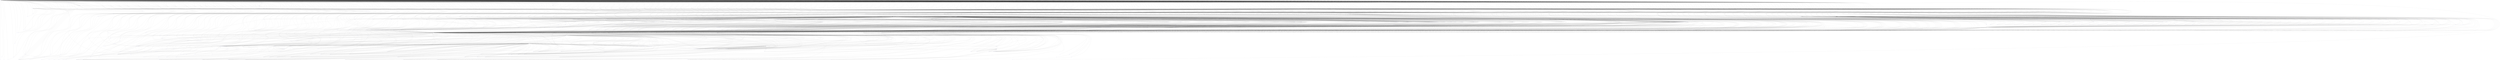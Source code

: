 graph IRS1040EZ {
    outputorder="edgesfirst";
node [shape=circle height=0.005 width=0.005 color=blue label=""]
edge [weight=0.001 penwidth=0.1]
0 -- 513
513 -- 673
513 -- 48
513 -- 572
513 -- 510
513 -- 21
0 -- 572
572 -- 665
572 -- 7
572 -- 8
572 -- 9
572 -- 10
572 -- 11
572 -- 12
572 -- 666
572 -- 667
572 -- 36
572 -- 45
572 -- 43
572 -- 592
572 -- 44
0 -- 672
672 -- 513
0 -- 673
673 -- 672
0 -- 675
0 -- 676
0 -- 677
677 -- 511
677 -- 513
0 -- 21
0 -- 33
33 -- 38
33 -- 1
33 -- 664
0 -- 511
0 -- 591
591 -- 40
591 -- 517
591 -- 519
591 -- 520
591 -- 518
0 -- 593
593 -- 40
593 -- 517
593 -- 522
593 -- 523
593 -- 521
0 -- 622
622 -- 37
622 -- 517
622 -- 535
622 -- 536
622 -- 534
0 -- 623
623 -- 37
623 -- 517
623 -- 538
623 -- 539
623 -- 537
0 -- 627
627 -- 37
627 -- 517
627 -- 542
627 -- 541
627 -- 540
0 -- 628
628 -- 37
628 -- 517
628 -- 545
628 -- 544
628 -- 543
0 -- 637
637 -- 37
637 -- 517
637 -- 550
637 -- 549
637 -- 548
0 -- 664
664 -- 45
0 -- 665
0 -- 666
0 -- 667
0 -- 668
0 -- 669
0 -- 670
0 -- 671
671 -- 511
671 -- 513
0 -- 512
0 -- 514
0 -- 515
0 -- 516
0 -- 517
517 -- 510
517 -- 578
517 -- 553
517 -- 554
517 -- 555
517 -- 556
517 -- 557
517 -- 558
517 -- 559
517 -- 560
517 -- 647
517 -- 652
517 -- 662
517 -- 654
517 -- 656
517 -- 658
517 -- 660
0 -- 518
518 -- 592
0 -- 519
0 -- 520
0 -- 521
521 -- 592
0 -- 522
0 -- 523
0 -- 524
524 -- 592
0 -- 525
0 -- 526
0 -- 527
527 -- 592
0 -- 528
0 -- 529
0 -- 530
530 -- 592
0 -- 531
0 -- 532
0 -- 533
0 -- 534
534 -- 592
0 -- 535
0 -- 536
0 -- 537
537 -- 592
0 -- 538
0 -- 539
0 -- 540
540 -- 592
0 -- 541
0 -- 542
0 -- 543
543 -- 592
0 -- 544
0 -- 545
0 -- 546
0 -- 547
0 -- 548
548 -- 592
0 -- 549
0 -- 550
0 -- 551
0 -- 552
0 -- 553
0 -- 554
0 -- 555
0 -- 556
0 -- 557
0 -- 558
0 -- 559
0 -- 560
0 -- 561
0 -- 562
0 -- 563
0 -- 564
0 -- 565
0 -- 566
0 -- 567
0 -- 568
0 -- 569
0 -- 570
0 -- 571
571 -- 511
571 -- 513
0 -- 573
573 -- 574
0 -- 574
574 -- 575
574 -- 576
574 -- 577
0 -- 575
575 -- 516
0 -- 576
576 -- 515
0 -- 577
577 -- 514
0 -- 578
578 -- 579
578 -- 580
578 -- 581
578 -- 582
578 -- 583
578 -- 584
578 -- 585
578 -- 586
578 -- 587
578 -- 588
578 -- 589
578 -- 590
578 -- 591
578 -- 593
578 -- 594
578 -- 595
578 -- 596
578 -- 597
578 -- 598
578 -- 599
578 -- 600
578 -- 601
578 -- 602
578 -- 603
578 -- 604
578 -- 605
578 -- 606
578 -- 607
578 -- 608
578 -- 609
578 -- 610
578 -- 611
578 -- 612
578 -- 613
578 -- 614
578 -- 615
578 -- 616
578 -- 617
578 -- 618
578 -- 619
578 -- 620
578 -- 621
578 -- 622
578 -- 623
578 -- 624
578 -- 625
578 -- 626
578 -- 627
578 -- 628
578 -- 629
578 -- 630
578 -- 631
578 -- 632
578 -- 633
578 -- 634
578 -- 635
578 -- 636
578 -- 637
578 -- 638
578 -- 639
578 -- 640
578 -- 641
578 -- 642
0 -- 579
579 -- 39
579 -- 517
0 -- 580
580 -- 39
580 -- 517
0 -- 581
581 -- 39
581 -- 517
0 -- 582
582 -- 39
582 -- 517
0 -- 583
583 -- 39
583 -- 517
0 -- 584
584 -- 42
584 -- 517
0 -- 585
585 -- 39
585 -- 517
0 -- 586
586 -- 39
586 -- 517
0 -- 587
587 -- 39
587 -- 517
0 -- 588
588 -- 39
588 -- 517
0 -- 589
589 -- 39
589 -- 517
0 -- 590
590 -- 39
590 -- 517
0 -- 592
0 -- 594
594 -- 37
594 -- 517
0 -- 595
595 -- 37
595 -- 517
0 -- 596
596 -- 37
596 -- 517
0 -- 597
597 -- 37
597 -- 517
0 -- 598
598 -- 37
598 -- 517
0 -- 599
599 -- 37
599 -- 517
0 -- 600
600 -- 37
600 -- 517
0 -- 601
601 -- 37
601 -- 517
0 -- 602
602 -- 41
602 -- 517
602 -- 526
602 -- 525
602 -- 524
0 -- 603
603 -- 41
603 -- 517
603 -- 529
603 -- 528
603 -- 527
0 -- 604
604 -- 37
604 -- 517
0 -- 605
605 -- 37
605 -- 517
0 -- 606
606 -- 37
606 -- 517
0 -- 607
607 -- 37
607 -- 517
0 -- 608
608 -- 37
608 -- 517
0 -- 609
609 -- 37
609 -- 517
0 -- 610
610 -- 37
610 -- 517
0 -- 611
611 -- 37
611 -- 517
0 -- 612
612 -- 37
612 -- 517
0 -- 613
613 -- 37
613 -- 517
0 -- 614
614 -- 37
614 -- 517
0 -- 615
615 -- 37
615 -- 517
0 -- 616
616 -- 37
616 -- 517
0 -- 617
617 -- 37
617 -- 517
0 -- 618
618 -- 37
618 -- 517
618 -- 532
618 -- 531
618 -- 530
0 -- 619
619 -- 37
619 -- 517
0 -- 620
620 -- 37
620 -- 517
0 -- 621
621 -- 37
621 -- 517
621 -- 533
0 -- 624
624 -- 37
624 -- 517
0 -- 625
625 -- 37
625 -- 517
0 -- 626
626 -- 37
626 -- 517
0 -- 629
629 -- 37
629 -- 517
0 -- 630
630 -- 37
630 -- 517
0 -- 631
631 -- 37
631 -- 517
631 -- 546
0 -- 632
632 -- 37
632 -- 517
0 -- 633
633 -- 37
633 -- 517
0 -- 634
634 -- 37
634 -- 517
0 -- 635
635 -- 37
635 -- 517
635 -- 547
0 -- 636
636 -- 37
636 -- 517
0 -- 638
638 -- 37
638 -- 517
0 -- 639
639 -- 37
639 -- 517
0 -- 640
640 -- 37
640 -- 517
0 -- 641
641 -- 37
641 -- 517
0 -- 642
642 -- 37
642 -- 517
0 -- 643
0 -- 644
644 -- 562
644 -- 561
0 -- 645
645 -- 643
645 -- 644
0 -- 646
646 -- 645
0 -- 647
647 -- 646
647 -- 552
0 -- 648
0 -- 649
649 -- 569
649 -- 568
0 -- 650
650 -- 648
650 -- 649
0 -- 651
651 -- 650
0 -- 652
652 -- 651
652 -- 570
0 -- 653
653 -- 567
0 -- 654
654 -- 653
0 -- 655
655 -- 565
0 -- 656
656 -- 655
0 -- 657
657 -- 566
0 -- 658
658 -- 657
0 -- 659
659 -- 563
0 -- 660
660 -- 659
0 -- 661
661 -- 564
0 -- 662
662 -- 661
0 -- 663
0 -- 1
1 -- 510
1 -- 25
1 -- 2
1 -- 647
1 -- 27
1 -- 654
1 -- 660
1 -- 662
1 -- 656
1 -- 658
0 -- 2
0 -- 3
0 -- 4
0 -- 5
0 -- 6
0 -- 7
0 -- 8
0 -- 9
0 -- 10
0 -- 11
0 -- 12
0 -- 13
0 -- 14
0 -- 15
0 -- 16
0 -- 17
17 -- 16
0 -- 18
18 -- 16
0 -- 19
19 -- 16
0 -- 20
20 -- 16
0 -- 22
0 -- 23
0 -- 24
24 -- 511
24 -- 513
0 -- 25
25 -- 35
25 -- 34
25 -- 33
25 -- 32
25 -- 31
25 -- 30
25 -- 29
25 -- 28
0 -- 26
26 -- 3
0 -- 27
27 -- 26
0 -- 28
28 -- 38
28 -- 1
0 -- 29
29 -- 38
29 -- 1
0 -- 30
30 -- 38
30 -- 1
0 -- 31
31 -- 38
31 -- 1
0 -- 32
32 -- 38
32 -- 1
0 -- 34
34 -- 38
34 -- 1
0 -- 35
35 -- 38
35 -- 1
0 -- 36
36 -- 37
36 -- 38
0 -- 37
37 -- 39
37 -- 40
37 -- 594
37 -- 595
37 -- 596
37 -- 597
37 -- 598
37 -- 599
37 -- 600
37 -- 601
37 -- 41
37 -- 604
37 -- 605
37 -- 606
37 -- 607
37 -- 608
37 -- 609
37 -- 610
37 -- 611
37 -- 612
37 -- 613
37 -- 614
37 -- 615
37 -- 616
37 -- 617
37 -- 618
37 -- 619
37 -- 620
37 -- 621
37 -- 622
37 -- 623
37 -- 624
37 -- 625
37 -- 626
37 -- 627
37 -- 628
37 -- 629
37 -- 630
37 -- 631
37 -- 632
37 -- 633
37 -- 634
37 -- 635
37 -- 636
37 -- 637
37 -- 638
37 -- 639
37 -- 640
37 -- 641
37 -- 642
37 -- 36
0 -- 38
38 -- 35
38 -- 34
38 -- 33
38 -- 32
38 -- 31
38 -- 30
38 -- 29
38 -- 28
38 -- 36
0 -- 39
39 -- 579
39 -- 580
39 -- 581
39 -- 582
39 -- 583
39 -- 42
39 -- 585
39 -- 586
39 -- 587
39 -- 588
39 -- 589
39 -- 590
39 -- 37
0 -- 40
40 -- 591
40 -- 593
40 -- 37
0 -- 41
41 -- 602
41 -- 603
41 -- 37
0 -- 42
42 -- 584
42 -- 39
0 -- 43
0 -- 44
44 -- 47
0 -- 45
45 -- 46
0 -- 46
0 -- 47
0 -- 48
48 -- 49
48 -- 50
48 -- 51
0 -- 49
49 -- 48
49 -- 200
49 -- 97
0 -- 50
50 -- 52
50 -- 53
0 -- 51
0 -- 52
52 -- 509
52 -- 494
52 -- 492
52 -- 490
52 -- 488
52 -- 486
52 -- 484
52 -- 477
52 -- 475
52 -- 473
52 -- 471
52 -- 469
52 -- 467
52 -- 451
52 -- 449
52 -- 434
52 -- 433
52 -- 429
52 -- 428
52 -- 424
52 -- 423
52 -- 419
52 -- 418
52 -- 415
52 -- 413
52 -- 405
52 -- 404
52 -- 400
52 -- 399
52 -- 394
52 -- 393
52 -- 388
0 -- 53
53 -- 54
53 -- 55
53 -- 56
53 -- 57
53 -- 58
53 -- 59
53 -- 60
53 -- 61
53 -- 62
53 -- 63
53 -- 64
53 -- 65
53 -- 66
53 -- 67
53 -- 68
53 -- 69
53 -- 70
53 -- 71
53 -- 72
53 -- 73
53 -- 74
53 -- 75
53 -- 76
53 -- 77
53 -- 78
53 -- 79
53 -- 80
53 -- 81
53 -- 82
53 -- 83
53 -- 84
53 -- 85
53 -- 86
53 -- 87
53 -- 88
53 -- 89
53 -- 90
53 -- 91
53 -- 92
53 -- 93
53 -- 94
0 -- 54
54 -- 246
54 -- 611
54 -- 517
0 -- 55
55 -- 250
55 -- 612
55 -- 517
0 -- 56
56 -- 251
56 -- 613
56 -- 517
0 -- 57
57 -- 255
57 -- 614
57 -- 517
0 -- 58
58 -- 256
58 -- 615
58 -- 517
0 -- 59
59 -- 260
59 -- 616
59 -- 517
0 -- 60
60 -- 261
60 -- 617
60 -- 517
0 -- 61
61 -- 266
61 -- 618
61 -- 517
0 -- 62
62 -- 268
62 -- 619
62 -- 517
0 -- 63
63 -- 269
63 -- 620
63 -- 517
0 -- 64
64 -- 273
64 -- 621
64 -- 517
0 -- 65
65 -- 275
65 -- 622
65 -- 517
0 -- 66
66 -- 276
66 -- 623
66 -- 517
0 -- 67
67 -- 280
67 -- 624
67 -- 517
0 -- 68
68 -- 285
68 -- 625
68 -- 517
0 -- 69
69 -- 286
69 -- 626
69 -- 517
0 -- 70
70 -- 289
70 -- 627
70 -- 517
0 -- 71
71 -- 290
71 -- 628
71 -- 517
0 -- 72
72 -- 292
72 -- 629
72 -- 517
0 -- 73
73 -- 294
73 -- 630
73 -- 517
0 -- 74
74 -- 296
74 -- 631
74 -- 517
0 -- 75
75 -- 302
75 -- 632
75 -- 517
0 -- 76
76 -- 303
76 -- 633
76 -- 517
0 -- 77
77 -- 306
77 -- 634
77 -- 517
0 -- 78
78 -- 308
78 -- 635
78 -- 517
0 -- 79
79 -- 310
79 -- 636
79 -- 517
0 -- 80
80 -- 314
80 -- 637
80 -- 517
0 -- 81
81 -- 315
81 -- 638
81 -- 517
0 -- 82
82 -- 316
82 -- 639
82 -- 517
0 -- 83
83 -- 317
83 -- 640
83 -- 517
0 -- 84
84 -- 318
84 -- 641
84 -- 517
0 -- 85
85 -- 198
85 -- 642
85 -- 517
0 -- 86
86 -- 197
86 -- 196
86 -- 193
86 -- 192
86 -- 191
86 -- 190
86 -- 189
86 -- 188
86 -- 187
86 -- 186
86 -- 185
86 -- 184
86 -- 183
86 -- 182
86 -- 181
86 -- 180
86 -- 177
86 -- 176
86 -- 175
86 -- 174
86 -- 173
86 -- 172
86 -- 171
86 -- 170
86 -- 169
86 -- 168
86 -- 167
86 -- 166
86 -- 165
86 -- 164
86 -- 163
86 -- 162
86 -- 161
86 -- 160
86 -- 159
86 -- 153
86 -- 152
86 -- 151
86 -- 150
86 -- 149
86 -- 148
86 -- 147
86 -- 146
86 -- 145
86 -- 144
0 -- 87
87 -- 114
87 -- 35
87 -- 1
0 -- 88
88 -- 119
88 -- 34
88 -- 1
0 -- 89
89 -- 122
89 -- 33
89 -- 1
0 -- 90
90 -- 125
90 -- 32
90 -- 1
0 -- 91
91 -- 128
91 -- 31
91 -- 1
0 -- 92
92 -- 131
92 -- 30
92 -- 1
0 -- 93
93 -- 135
93 -- 29
93 -- 1
0 -- 94
94 -- 95
94 -- 28
94 -- 1
0 -- 95
95 -- 96
95 -- 94
0 -- 96
96 -- 97
96 -- 98
96 -- 99
96 -- 100
96 -- 101
96 -- 102
96 -- 103
96 -- 104
96 -- 105
96 -- 106
96 -- 107
96 -- 108
96 -- 109
96 -- 110
96 -- 111
96 -- 112
96 -- 113
96 -- 114
96 -- 115
96 -- 116
96 -- 117
96 -- 118
96 -- 119
96 -- 120
96 -- 121
96 -- 122
96 -- 123
96 -- 124
96 -- 125
96 -- 126
96 -- 127
96 -- 128
96 -- 129
96 -- 130
96 -- 131
96 -- 132
96 -- 133
96 -- 134
96 -- 135
96 -- 136
96 -- 137
96 -- 95
96 -- 138
96 -- 139
96 -- 140
96 -- 141
96 -- 142
96 -- 143
0 -- 97
97 -- 49
97 -- 96
0 -- 98
98 -- 96
98 -- 194
98 -- 195
0 -- 99
99 -- 96
99 -- 193
0 -- 100
100 -- 96
100 -- 192
0 -- 101
101 -- 96
101 -- 191
0 -- 102
102 -- 96
102 -- 190
0 -- 103
103 -- 96
103 -- 189
0 -- 104
104 -- 96
104 -- 188
0 -- 105
105 -- 96
105 -- 187
0 -- 106
106 -- 96
106 -- 186
0 -- 107
107 -- 96
107 -- 185
0 -- 108
108 -- 96
108 -- 184
0 -- 109
109 -- 96
109 -- 183
0 -- 110
110 -- 96
110 -- 182
0 -- 111
111 -- 96
111 -- 178
111 -- 179
0 -- 112
112 -- 96
112 -- 177
0 -- 113
113 -- 96
113 -- 176
0 -- 114
114 -- 96
114 -- 87
0 -- 115
115 -- 96
115 -- 175
0 -- 116
116 -- 96
116 -- 174
0 -- 117
117 -- 96
117 -- 173
0 -- 118
118 -- 96
118 -- 172
0 -- 119
119 -- 96
119 -- 88
0 -- 120
120 -- 96
120 -- 171
0 -- 121
121 -- 96
121 -- 170
0 -- 122
122 -- 96
122 -- 89
0 -- 123
123 -- 96
123 -- 169
0 -- 124
124 -- 96
124 -- 168
0 -- 125
125 -- 96
125 -- 90
0 -- 126
126 -- 96
126 -- 167
0 -- 127
127 -- 96
127 -- 166
0 -- 128
128 -- 96
128 -- 91
0 -- 129
129 -- 96
129 -- 165
0 -- 130
130 -- 96
130 -- 164
0 -- 131
131 -- 96
131 -- 92
0 -- 132
132 -- 96
132 -- 154
132 -- 155
132 -- 156
132 -- 157
132 -- 158
0 -- 133
133 -- 96
133 -- 153
0 -- 134
134 -- 96
134 -- 152
0 -- 135
135 -- 96
135 -- 93
0 -- 136
136 -- 96
136 -- 151
0 -- 137
137 -- 96
137 -- 150
0 -- 138
138 -- 96
138 -- 149
0 -- 139
139 -- 96
139 -- 148
0 -- 140
140 -- 96
140 -- 147
0 -- 141
141 -- 96
141 -- 146
0 -- 142
142 -- 96
142 -- 145
0 -- 143
143 -- 96
143 -- 144
0 -- 144
144 -- 143
144 -- 1
0 -- 145
145 -- 142
145 -- 1
0 -- 146
146 -- 141
146 -- 1
0 -- 147
147 -- 140
147 -- 1
0 -- 148
148 -- 139
148 -- 1
0 -- 149
149 -- 138
149 -- 1
0 -- 150
150 -- 137
150 -- 1
0 -- 151
151 -- 136
151 -- 1
0 -- 152
152 -- 134
152 -- 1
0 -- 153
153 -- 133
153 -- 1
0 -- 154
154 -- 132
154 -- 163
0 -- 155
155 -- 132
155 -- 162
0 -- 156
156 -- 132
156 -- 161
0 -- 157
157 -- 132
157 -- 160
0 -- 158
158 -- 132
158 -- 159
0 -- 159
159 -- 158
159 -- 1
0 -- 160
160 -- 157
160 -- 1
0 -- 161
161 -- 156
161 -- 1
0 -- 162
162 -- 155
162 -- 1
0 -- 163
163 -- 154
163 -- 1
0 -- 164
164 -- 130
164 -- 1
0 -- 165
165 -- 129
165 -- 1
0 -- 166
166 -- 127
166 -- 1
0 -- 167
167 -- 126
167 -- 1
0 -- 168
168 -- 124
168 -- 1
0 -- 169
169 -- 123
169 -- 1
0 -- 170
170 -- 121
170 -- 1
0 -- 171
171 -- 120
171 -- 1
0 -- 172
172 -- 118
172 -- 1
0 -- 173
173 -- 117
173 -- 1
0 -- 174
174 -- 116
174 -- 1
0 -- 175
175 -- 115
175 -- 1
0 -- 176
176 -- 113
176 -- 1
0 -- 177
177 -- 112
177 -- 1
0 -- 178
178 -- 111
178 -- 181
0 -- 179
179 -- 111
179 -- 180
0 -- 180
180 -- 179
180 -- 1
0 -- 181
181 -- 178
181 -- 1
0 -- 182
182 -- 110
182 -- 1
0 -- 183
183 -- 109
183 -- 1
0 -- 184
184 -- 108
184 -- 1
0 -- 185
185 -- 107
185 -- 1
0 -- 186
186 -- 106
186 -- 1
0 -- 187
187 -- 105
187 -- 1
0 -- 188
188 -- 104
188 -- 1
0 -- 189
189 -- 103
189 -- 1
0 -- 190
190 -- 102
190 -- 1
0 -- 191
191 -- 101
191 -- 1
0 -- 192
192 -- 100
192 -- 1
0 -- 193
193 -- 99
193 -- 1
0 -- 194
194 -- 98
194 -- 197
0 -- 195
195 -- 98
195 -- 196
0 -- 196
196 -- 195
196 -- 1
0 -- 197
197 -- 194
197 -- 1
0 -- 198
198 -- 199
198 -- 508
198 -- 85
0 -- 199
199 -- 200
199 -- 201
199 -- 202
199 -- 203
199 -- 204
199 -- 205
199 -- 206
199 -- 207
199 -- 208
199 -- 209
199 -- 210
199 -- 211
199 -- 212
199 -- 213
199 -- 214
199 -- 215
199 -- 216
199 -- 217
199 -- 218
199 -- 219
199 -- 220
199 -- 221
199 -- 222
199 -- 223
199 -- 224
199 -- 225
199 -- 226
199 -- 227
199 -- 228
199 -- 229
199 -- 230
199 -- 231
199 -- 232
199 -- 233
199 -- 234
199 -- 235
199 -- 236
199 -- 237
199 -- 238
199 -- 239
199 -- 240
199 -- 241
199 -- 242
199 -- 243
199 -- 244
199 -- 245
199 -- 246
199 -- 247
199 -- 248
199 -- 249
199 -- 250
199 -- 251
199 -- 252
199 -- 253
199 -- 254
199 -- 255
199 -- 256
199 -- 257
199 -- 258
199 -- 259
199 -- 260
199 -- 261
199 -- 262
199 -- 263
199 -- 264
199 -- 265
199 -- 266
199 -- 267
199 -- 268
199 -- 269
199 -- 270
199 -- 271
199 -- 272
199 -- 273
199 -- 274
199 -- 275
199 -- 276
199 -- 277
199 -- 278
199 -- 279
199 -- 280
199 -- 281
199 -- 282
199 -- 283
199 -- 284
199 -- 285
199 -- 286
199 -- 287
199 -- 288
199 -- 289
199 -- 290
199 -- 291
199 -- 292
199 -- 293
199 -- 294
199 -- 295
199 -- 296
199 -- 297
199 -- 298
199 -- 299
199 -- 300
199 -- 301
199 -- 302
199 -- 303
199 -- 304
199 -- 305
199 -- 306
199 -- 307
199 -- 308
199 -- 309
199 -- 310
199 -- 311
199 -- 312
199 -- 313
199 -- 314
199 -- 315
199 -- 316
199 -- 317
199 -- 318
199 -- 198
199 -- 319
199 -- 320
199 -- 321
0 -- 200
200 -- 49
200 -- 199
0 -- 201
201 -- 199
201 -- 495
201 -- 496
201 -- 497
201 -- 498
201 -- 499
0 -- 202
202 -- 199
202 -- 454
202 -- 455
202 -- 456
202 -- 457
202 -- 458
202 -- 459
202 -- 460
202 -- 461
202 -- 462
202 -- 463
202 -- 464
202 -- 465
0 -- 203
203 -- 199
203 -- 444
203 -- 445
203 -- 446
203 -- 447
0 -- 204
204 -- 199
204 -- 438
204 -- 439
204 -- 440
0 -- 205
205 -- 199
205 -- 437
0 -- 206
206 -- 199
206 -- 436
0 -- 207
207 -- 199
207 -- 435
0 -- 208
208 -- 199
208 -- 434
0 -- 209
209 -- 199
209 -- 433
0 -- 210
210 -- 199
210 -- 432
0 -- 211
211 -- 199
211 -- 431
0 -- 212
212 -- 199
212 -- 430
0 -- 213
213 -- 199
213 -- 429
0 -- 214
214 -- 199
214 -- 428
0 -- 215
215 -- 199
215 -- 427
0 -- 216
216 -- 199
216 -- 426
0 -- 217
217 -- 199
217 -- 425
0 -- 218
218 -- 199
218 -- 424
0 -- 219
219 -- 199
219 -- 423
0 -- 220
220 -- 199
220 -- 422
0 -- 221
221 -- 199
221 -- 421
0 -- 222
222 -- 199
222 -- 420
0 -- 223
223 -- 199
223 -- 419
0 -- 224
224 -- 199
224 -- 418
0 -- 225
225 -- 199
225 -- 417
0 -- 226
226 -- 199
226 -- 407
226 -- 408
226 -- 409
226 -- 410
0 -- 227
227 -- 199
227 -- 406
0 -- 228
228 -- 199
228 -- 405
0 -- 229
229 -- 199
229 -- 404
0 -- 230
230 -- 199
230 -- 403
0 -- 231
231 -- 199
231 -- 402
0 -- 232
232 -- 199
232 -- 401
0 -- 233
233 -- 199
233 -- 400
0 -- 234
234 -- 199
234 -- 399
0 -- 235
235 -- 199
235 -- 398
0 -- 236
236 -- 199
236 -- 397
0 -- 237
237 -- 199
237 -- 396
0 -- 238
238 -- 199
238 -- 395
0 -- 239
239 -- 199
239 -- 394
0 -- 240
240 -- 199
240 -- 393
0 -- 241
241 -- 199
241 -- 392
0 -- 242
242 -- 199
242 -- 391
0 -- 243
243 -- 199
243 -- 390
0 -- 244
244 -- 199
244 -- 389
0 -- 245
245 -- 199
245 -- 388
0 -- 246
246 -- 199
246 -- 54
0 -- 247
247 -- 199
247 -- 387
0 -- 248
248 -- 199
248 -- 386
0 -- 249
249 -- 199
249 -- 385
0 -- 250
250 -- 199
250 -- 55
0 -- 251
251 -- 199
251 -- 56
0 -- 252
252 -- 199
252 -- 384
0 -- 253
253 -- 199
253 -- 383
0 -- 254
254 -- 199
254 -- 382
0 -- 255
255 -- 199
255 -- 57
0 -- 256
256 -- 199
256 -- 58
0 -- 257
257 -- 199
257 -- 381
0 -- 258
258 -- 199
258 -- 380
0 -- 259
259 -- 199
259 -- 379
0 -- 260
260 -- 199
260 -- 59
0 -- 261
261 -- 199
261 -- 60
0 -- 262
262 -- 199
262 -- 375
262 -- 376
0 -- 263
263 -- 199
263 -- 374
0 -- 264
264 -- 199
264 -- 373
0 -- 265
265 -- 199
265 -- 372
0 -- 266
266 -- 199
266 -- 371
266 -- 61
0 -- 267
267 -- 199
267 -- 370
0 -- 268
268 -- 199
268 -- 62
0 -- 269
269 -- 199
269 -- 63
0 -- 270
270 -- 199
270 -- 369
0 -- 271
271 -- 199
271 -- 368
0 -- 272
272 -- 199
272 -- 367
0 -- 273
273 -- 199
273 -- 64
0 -- 274
274 -- 199
274 -- 366
0 -- 275
275 -- 199
275 -- 365
275 -- 65
0 -- 276
276 -- 199
276 -- 364
276 -- 66
0 -- 277
277 -- 199
277 -- 363
0 -- 278
278 -- 199
278 -- 362
0 -- 279
279 -- 199
279 -- 361
0 -- 280
280 -- 199
280 -- 67
0 -- 281
281 -- 199
281 -- 360
0 -- 282
282 -- 199
282 -- 359
0 -- 283
283 -- 199
283 -- 358
0 -- 284
284 -- 199
284 -- 357
0 -- 285
285 -- 199
285 -- 68
0 -- 286
286 -- 199
286 -- 69
0 -- 287
287 -- 199
287 -- 356
0 -- 288
288 -- 199
288 -- 355
0 -- 289
289 -- 199
289 -- 354
289 -- 70
0 -- 290
290 -- 199
290 -- 353
290 -- 71
0 -- 291
291 -- 199
291 -- 352
0 -- 292
292 -- 199
292 -- 72
0 -- 293
293 -- 199
293 -- 351
0 -- 294
294 -- 199
294 -- 73
0 -- 295
295 -- 199
295 -- 350
0 -- 296
296 -- 199
296 -- 74
0 -- 297
297 -- 199
297 -- 344
297 -- 345
297 -- 346
0 -- 298
298 -- 199
298 -- 343
0 -- 299
299 -- 199
299 -- 342
0 -- 300
300 -- 199
300 -- 341
0 -- 301
301 -- 199
301 -- 340
0 -- 302
302 -- 199
302 -- 339
302 -- 75
0 -- 303
303 -- 199
303 -- 338
303 -- 76
0 -- 304
304 -- 199
304 -- 337
0 -- 305
305 -- 199
305 -- 336
0 -- 306
306 -- 199
306 -- 335
306 -- 77
0 -- 307
307 -- 199
307 -- 334
0 -- 308
308 -- 199
308 -- 78
0 -- 309
309 -- 199
309 -- 333
0 -- 310
310 -- 199
310 -- 332
310 -- 79
0 -- 311
311 -- 199
311 -- 331
0 -- 312
312 -- 199
312 -- 330
0 -- 313
313 -- 199
313 -- 329
0 -- 314
314 -- 199
314 -- 80
0 -- 315
315 -- 199
315 -- 328
315 -- 81
0 -- 316
316 -- 199
316 -- 327
316 -- 82
0 -- 317
317 -- 199
317 -- 326
317 -- 83
0 -- 318
318 -- 199
318 -- 325
318 -- 84
0 -- 319
319 -- 199
319 -- 324
0 -- 320
320 -- 199
320 -- 323
0 -- 321
321 -- 199
321 -- 322
0 -- 322
322 -- 321
322 -- 517
0 -- 323
323 -- 320
323 -- 517
0 -- 324
324 -- 319
324 -- 517
0 -- 325
325 -- 318
325 -- 517
0 -- 326
326 -- 317
326 -- 517
0 -- 327
327 -- 316
327 -- 517
0 -- 328
328 -- 315
328 -- 517
0 -- 329
329 -- 313
329 -- 517
0 -- 330
330 -- 312
330 -- 517
0 -- 331
331 -- 311
331 -- 517
0 -- 332
332 -- 310
332 -- 517
0 -- 333
333 -- 309
333 -- 517
0 -- 334
334 -- 307
334 -- 517
0 -- 335
335 -- 306
335 -- 517
0 -- 336
336 -- 305
336 -- 517
0 -- 337
337 -- 304
337 -- 517
0 -- 338
338 -- 303
338 -- 517
0 -- 339
339 -- 302
339 -- 517
0 -- 340
340 -- 301
340 -- 517
0 -- 341
341 -- 300
341 -- 517
0 -- 342
342 -- 299
342 -- 517
0 -- 343
343 -- 298
343 -- 517
0 -- 344
344 -- 297
344 -- 349
0 -- 345
345 -- 297
345 -- 348
0 -- 346
346 -- 297
346 -- 347
0 -- 347
347 -- 346
347 -- 517
0 -- 348
348 -- 345
348 -- 517
0 -- 349
349 -- 344
349 -- 517
0 -- 350
350 -- 295
350 -- 517
0 -- 351
351 -- 293
351 -- 517
0 -- 352
352 -- 291
352 -- 517
0 -- 353
353 -- 290
353 -- 517
0 -- 354
354 -- 289
354 -- 517
0 -- 355
355 -- 288
355 -- 517
0 -- 356
356 -- 287
356 -- 517
0 -- 357
357 -- 284
357 -- 517
0 -- 358
358 -- 283
358 -- 517
0 -- 359
359 -- 282
359 -- 517
0 -- 360
360 -- 281
360 -- 517
0 -- 361
361 -- 279
361 -- 517
0 -- 362
362 -- 278
362 -- 517
0 -- 363
363 -- 277
363 -- 517
0 -- 364
364 -- 276
364 -- 517
0 -- 365
365 -- 275
365 -- 517
0 -- 366
366 -- 274
366 -- 517
0 -- 367
367 -- 272
367 -- 517
0 -- 368
368 -- 271
368 -- 517
0 -- 369
369 -- 270
369 -- 517
0 -- 370
370 -- 267
370 -- 517
0 -- 371
371 -- 266
371 -- 517
0 -- 372
372 -- 265
372 -- 517
0 -- 373
373 -- 264
373 -- 517
0 -- 374
374 -- 263
374 -- 517
0 -- 375
375 -- 262
375 -- 378
0 -- 376
376 -- 262
376 -- 377
0 -- 377
377 -- 376
377 -- 517
0 -- 378
378 -- 375
378 -- 517
0 -- 379
379 -- 259
379 -- 517
0 -- 380
380 -- 258
380 -- 517
0 -- 381
381 -- 257
381 -- 517
0 -- 382
382 -- 254
382 -- 517
0 -- 383
383 -- 253
383 -- 517
0 -- 384
384 -- 252
384 -- 517
0 -- 385
385 -- 249
385 -- 517
0 -- 386
386 -- 248
386 -- 517
0 -- 387
387 -- 247
387 -- 517
0 -- 388
388 -- 245
388 -- 610
388 -- 517
0 -- 389
389 -- 244
389 -- 517
0 -- 390
390 -- 243
390 -- 517
0 -- 391
391 -- 242
391 -- 517
0 -- 392
392 -- 241
392 -- 517
0 -- 393
393 -- 240
393 -- 609
393 -- 517
0 -- 394
394 -- 239
394 -- 608
394 -- 517
0 -- 395
395 -- 238
395 -- 517
0 -- 396
396 -- 237
396 -- 517
0 -- 397
397 -- 236
397 -- 517
0 -- 398
398 -- 235
398 -- 517
0 -- 399
399 -- 234
399 -- 607
399 -- 517
0 -- 400
400 -- 233
400 -- 606
400 -- 517
0 -- 401
401 -- 232
401 -- 517
0 -- 402
402 -- 231
402 -- 517
0 -- 403
403 -- 230
403 -- 517
0 -- 404
404 -- 229
404 -- 605
404 -- 517
0 -- 405
405 -- 228
405 -- 604
405 -- 517
0 -- 406
406 -- 227
406 -- 517
0 -- 407
407 -- 226
407 -- 416
0 -- 408
408 -- 226
408 -- 414
408 -- 415
0 -- 409
409 -- 226
409 -- 412
409 -- 413
0 -- 410
410 -- 226
410 -- 411
0 -- 411
411 -- 410
411 -- 517
0 -- 412
412 -- 409
412 -- 517
0 -- 413
413 -- 409
413 -- 603
413 -- 517
0 -- 414
414 -- 408
414 -- 517
0 -- 415
415 -- 408
415 -- 602
415 -- 517
0 -- 416
416 -- 407
416 -- 517
0 -- 417
417 -- 225
417 -- 517
0 -- 418
418 -- 224
418 -- 601
418 -- 517
0 -- 419
419 -- 223
419 -- 600
419 -- 517
0 -- 420
420 -- 222
420 -- 517
0 -- 421
421 -- 221
421 -- 517
0 -- 422
422 -- 220
422 -- 517
0 -- 423
423 -- 219
423 -- 599
423 -- 517
0 -- 424
424 -- 218
424 -- 598
424 -- 517
0 -- 425
425 -- 217
425 -- 517
0 -- 426
426 -- 216
426 -- 517
0 -- 427
427 -- 215
427 -- 517
0 -- 428
428 -- 214
428 -- 597
428 -- 517
0 -- 429
429 -- 213
429 -- 596
429 -- 517
0 -- 430
430 -- 212
430 -- 517
0 -- 431
431 -- 211
431 -- 517
0 -- 432
432 -- 210
432 -- 517
0 -- 433
433 -- 209
433 -- 595
433 -- 517
0 -- 434
434 -- 208
434 -- 594
434 -- 517
0 -- 435
435 -- 207
435 -- 517
0 -- 436
436 -- 206
436 -- 517
0 -- 437
437 -- 205
437 -- 517
0 -- 438
438 -- 204
438 -- 443
0 -- 439
439 -- 204
439 -- 442
0 -- 440
440 -- 204
440 -- 441
0 -- 441
441 -- 440
441 -- 517
0 -- 442
442 -- 439
442 -- 517
0 -- 443
443 -- 438
443 -- 517
0 -- 444
444 -- 203
444 -- 453
0 -- 445
445 -- 203
445 -- 452
0 -- 446
446 -- 203
446 -- 450
446 -- 451
0 -- 447
447 -- 203
447 -- 448
447 -- 449
0 -- 448
448 -- 447
448 -- 517
0 -- 449
449 -- 447
449 -- 593
449 -- 517
0 -- 450
450 -- 446
450 -- 517
0 -- 451
451 -- 446
451 -- 591
451 -- 517
0 -- 452
452 -- 445
452 -- 517
0 -- 453
453 -- 444
453 -- 517
0 -- 454
454 -- 202
454 -- 493
454 -- 494
0 -- 455
455 -- 202
455 -- 491
455 -- 492
0 -- 456
456 -- 202
456 -- 489
456 -- 490
0 -- 457
457 -- 202
457 -- 487
457 -- 488
0 -- 458
458 -- 202
458 -- 485
458 -- 486
0 -- 459
459 -- 202
459 -- 478
459 -- 479
459 -- 480
0 -- 460
460 -- 202
460 -- 476
460 -- 477
0 -- 461
461 -- 202
461 -- 474
461 -- 475
0 -- 462
462 -- 202
462 -- 472
462 -- 473
0 -- 463
463 -- 202
463 -- 470
463 -- 471
0 -- 464
464 -- 202
464 -- 468
464 -- 469
0 -- 465
465 -- 202
465 -- 466
465 -- 467
0 -- 466
466 -- 465
466 -- 517
0 -- 467
467 -- 465
467 -- 590
467 -- 517
0 -- 468
468 -- 464
468 -- 517
0 -- 469
469 -- 464
469 -- 589
469 -- 517
0 -- 470
470 -- 463
470 -- 517
0 -- 471
471 -- 463
471 -- 588
471 -- 517
0 -- 472
472 -- 462
472 -- 517
0 -- 473
473 -- 462
473 -- 587
473 -- 517
0 -- 474
474 -- 461
474 -- 517
0 -- 475
475 -- 461
475 -- 586
475 -- 517
0 -- 476
476 -- 460
476 -- 517
0 -- 477
477 -- 460
477 -- 585
477 -- 517
0 -- 478
478 -- 459
478 -- 483
478 -- 484
0 -- 479
479 -- 459
479 -- 482
0 -- 480
480 -- 459
480 -- 481
0 -- 481
481 -- 480
481 -- 517
0 -- 482
482 -- 479
482 -- 517
0 -- 483
483 -- 478
483 -- 517
0 -- 484
484 -- 478
484 -- 584
484 -- 517
0 -- 485
485 -- 458
485 -- 517
0 -- 486
486 -- 458
486 -- 583
486 -- 517
0 -- 487
487 -- 457
487 -- 517
0 -- 488
488 -- 457
488 -- 582
488 -- 517
0 -- 489
489 -- 456
489 -- 517
0 -- 490
490 -- 456
490 -- 581
490 -- 517
0 -- 491
491 -- 455
491 -- 517
0 -- 492
492 -- 455
492 -- 580
492 -- 517
0 -- 493
493 -- 454
493 -- 517
0 -- 494
494 -- 454
494 -- 579
494 -- 517
0 -- 495
495 -- 201
495 -- 504
495 -- 505
0 -- 496
496 -- 201
496 -- 503
0 -- 497
497 -- 201
497 -- 502
0 -- 498
498 -- 201
498 -- 501
0 -- 499
499 -- 201
499 -- 500
0 -- 500
500 -- 499
500 -- 517
0 -- 501
501 -- 498
501 -- 517
0 -- 502
502 -- 497
502 -- 517
0 -- 503
503 -- 496
503 -- 517
0 -- 504
504 -- 495
504 -- 507
0 -- 505
505 -- 495
505 -- 506
0 -- 506
506 -- 505
506 -- 517
0 -- 507
507 -- 504
507 -- 517
0 -- 508
508 -- 198
508 -- 517
0 -- 509
509 -- 507
509 -- 506
509 -- 503
509 -- 502
509 -- 501
509 -- 500
509 -- 493
509 -- 491
509 -- 489
509 -- 487
509 -- 485
509 -- 483
509 -- 482
509 -- 481
509 -- 476
509 -- 474
509 -- 472
509 -- 470
509 -- 468
509 -- 466
509 -- 453
509 -- 452
509 -- 450
509 -- 448
509 -- 443
509 -- 442
509 -- 441
509 -- 437
509 -- 436
509 -- 435
509 -- 432
509 -- 431
509 -- 430
509 -- 427
509 -- 426
509 -- 425
509 -- 422
509 -- 421
509 -- 420
509 -- 417
509 -- 416
509 -- 414
509 -- 412
509 -- 411
509 -- 406
509 -- 403
509 -- 402
509 -- 401
509 -- 398
509 -- 397
509 -- 396
509 -- 395
509 -- 392
509 -- 391
509 -- 390
509 -- 389
509 -- 387
509 -- 386
509 -- 385
509 -- 384
509 -- 383
509 -- 382
509 -- 381
509 -- 380
509 -- 379
509 -- 374
509 -- 373
509 -- 372
509 -- 371
509 -- 370
509 -- 378
509 -- 377
509 -- 369
509 -- 368
509 -- 367
509 -- 366
509 -- 365
509 -- 364
509 -- 363
509 -- 362
509 -- 361
509 -- 360
509 -- 359
509 -- 358
509 -- 357
509 -- 356
509 -- 355
509 -- 354
509 -- 353
509 -- 352
509 -- 351
509 -- 350
509 -- 349
509 -- 348
509 -- 347
509 -- 343
509 -- 342
509 -- 341
509 -- 340
509 -- 339
509 -- 338
509 -- 337
509 -- 336
509 -- 335
509 -- 334
509 -- 333
509 -- 332
509 -- 331
509 -- 330
509 -- 329
509 -- 328
509 -- 327
509 -- 326
509 -- 325
509 -- 508
509 -- 324
509 -- 323
509 -- 322
0 -- 510
510 -- 517
510 -- 1
0 -- 511
0 -- 513
0 -- 511
0 -- 513
0 -- 511
0 -- 513
0 -- 511
0 -- 513
}
